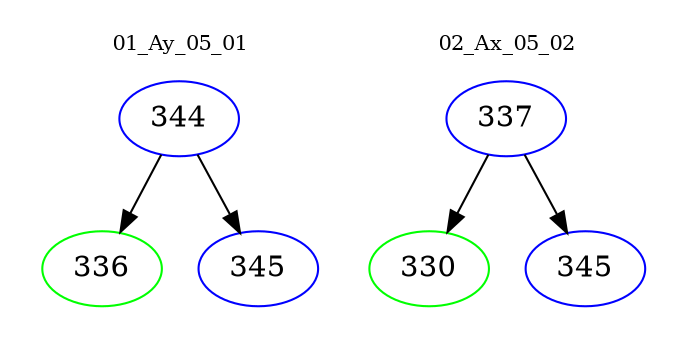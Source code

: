 digraph{
subgraph cluster_0 {
color = white
label = "01_Ay_05_01";
fontsize=10;
T0_344 [label="344", color="blue"]
T0_344 -> T0_336 [color="black"]
T0_336 [label="336", color="green"]
T0_344 -> T0_345 [color="black"]
T0_345 [label="345", color="blue"]
}
subgraph cluster_1 {
color = white
label = "02_Ax_05_02";
fontsize=10;
T1_337 [label="337", color="blue"]
T1_337 -> T1_330 [color="black"]
T1_330 [label="330", color="green"]
T1_337 -> T1_345 [color="black"]
T1_345 [label="345", color="blue"]
}
}
